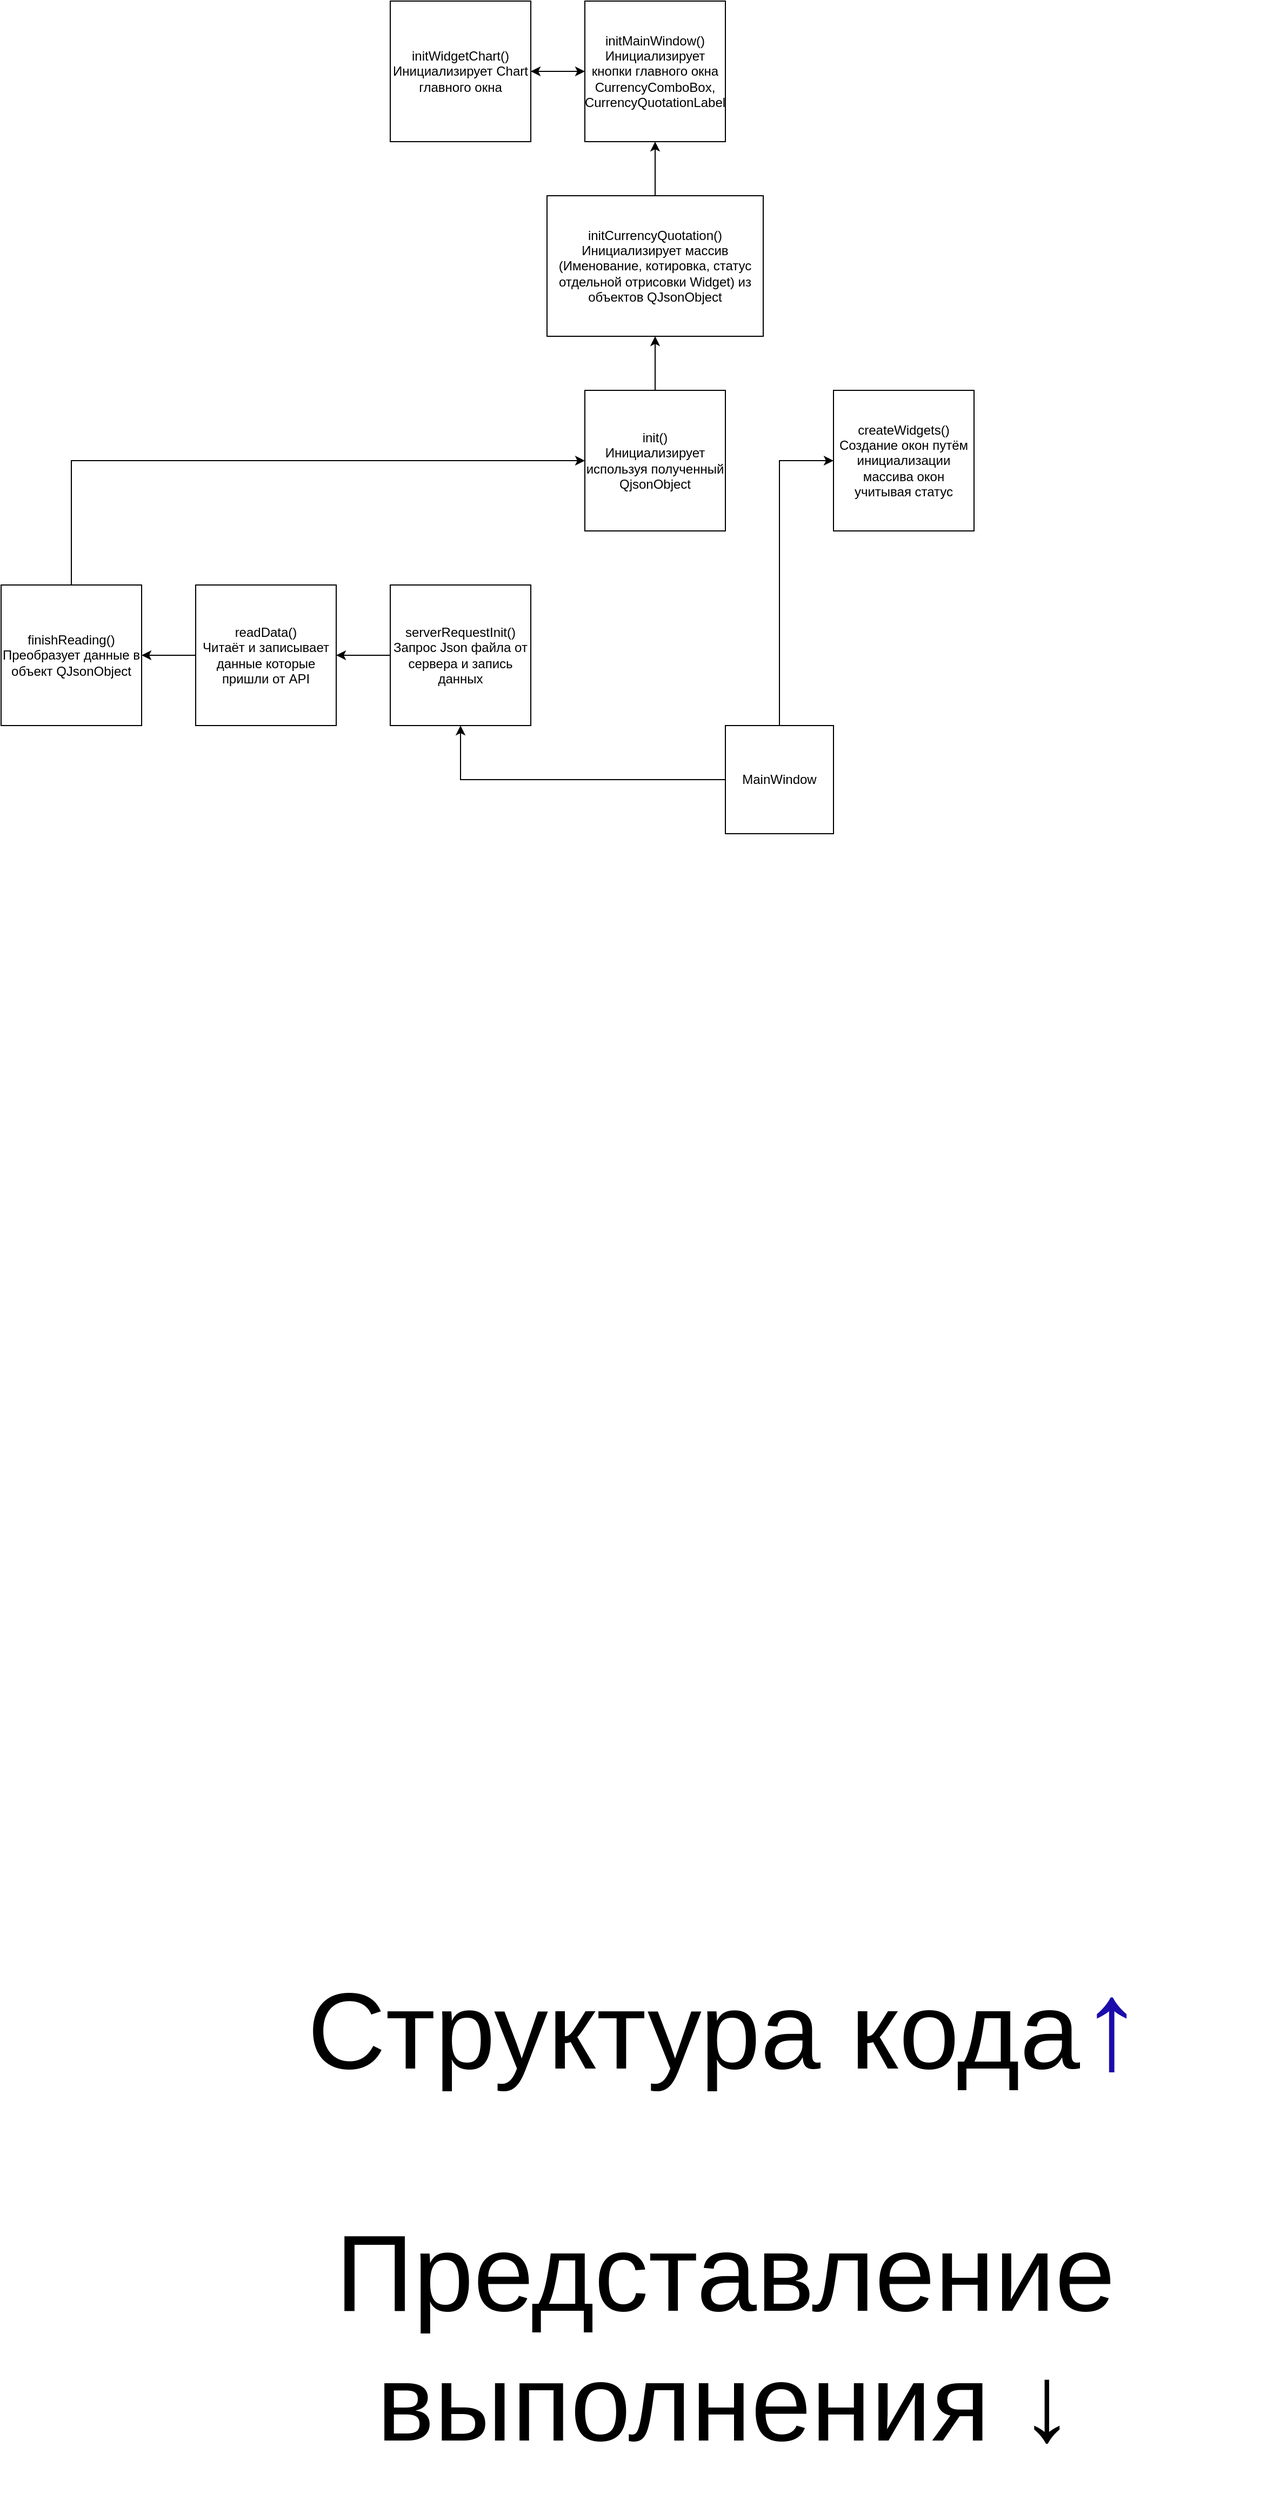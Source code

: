 <mxfile version="21.6.1" type="github">
  <diagram id="C5RBs43oDa-KdzZeNtuy" name="Page-1">
    <mxGraphModel dx="1431" dy="836" grid="1" gridSize="10" guides="1" tooltips="1" connect="1" arrows="1" fold="1" page="1" pageScale="1" pageWidth="2000" pageHeight="5000" math="0" shadow="0">
      <root>
        <mxCell id="WIyWlLk6GJQsqaUBKTNV-0" />
        <mxCell id="WIyWlLk6GJQsqaUBKTNV-1" parent="WIyWlLk6GJQsqaUBKTNV-0" />
        <mxCell id="bsw6Kp4nGpMMVDiLY85o-23" style="edgeStyle=orthogonalEdgeStyle;rounded=0;orthogonalLoop=1;jettySize=auto;html=1;entryX=0.5;entryY=1;entryDx=0;entryDy=0;" parent="WIyWlLk6GJQsqaUBKTNV-1" source="bsw6Kp4nGpMMVDiLY85o-0" target="bsw6Kp4nGpMMVDiLY85o-11" edge="1">
          <mxGeometry relative="1" as="geometry" />
        </mxCell>
        <mxCell id="bsw6Kp4nGpMMVDiLY85o-26" style="edgeStyle=orthogonalEdgeStyle;rounded=0;orthogonalLoop=1;jettySize=auto;html=1;entryX=0;entryY=0.5;entryDx=0;entryDy=0;exitX=0.5;exitY=0;exitDx=0;exitDy=0;" parent="WIyWlLk6GJQsqaUBKTNV-1" source="bsw6Kp4nGpMMVDiLY85o-21" target="bsw6Kp4nGpMMVDiLY85o-25" edge="1">
          <mxGeometry relative="1" as="geometry" />
        </mxCell>
        <mxCell id="bsw6Kp4nGpMMVDiLY85o-36" style="edgeStyle=orthogonalEdgeStyle;rounded=0;orthogonalLoop=1;jettySize=auto;html=1;entryX=0;entryY=0.5;entryDx=0;entryDy=0;" parent="WIyWlLk6GJQsqaUBKTNV-1" source="bsw6Kp4nGpMMVDiLY85o-0" target="bsw6Kp4nGpMMVDiLY85o-35" edge="1">
          <mxGeometry relative="1" as="geometry" />
        </mxCell>
        <mxCell id="bsw6Kp4nGpMMVDiLY85o-0" value="MainWindow" style="rounded=0;whiteSpace=wrap;html=1;" parent="WIyWlLk6GJQsqaUBKTNV-1" vertex="1">
          <mxGeometry x="1000" y="1160" width="100" height="100" as="geometry" />
        </mxCell>
        <mxCell id="bsw6Kp4nGpMMVDiLY85o-20" style="edgeStyle=orthogonalEdgeStyle;rounded=0;orthogonalLoop=1;jettySize=auto;html=1;entryX=1;entryY=0.5;entryDx=0;entryDy=0;" parent="WIyWlLk6GJQsqaUBKTNV-1" source="bsw6Kp4nGpMMVDiLY85o-11" target="bsw6Kp4nGpMMVDiLY85o-19" edge="1">
          <mxGeometry relative="1" as="geometry" />
        </mxCell>
        <mxCell id="bsw6Kp4nGpMMVDiLY85o-11" value="serverRequestInit()&lt;br style=&quot;border-color: var(--border-color);&quot;&gt;Запрос Json файла от сервера и запись данных" style="rounded=0;whiteSpace=wrap;html=1;" parent="WIyWlLk6GJQsqaUBKTNV-1" vertex="1">
          <mxGeometry x="690" y="1030" width="130" height="130" as="geometry" />
        </mxCell>
        <mxCell id="bsw6Kp4nGpMMVDiLY85o-15" value="&lt;font style=&quot;font-size: 100px;&quot;&gt;Структура кода&lt;a style=&quot;color: rgb(26, 13, 171); text-decoration-line: none; -webkit-tap-highlight-color: rgba(0, 0, 0, 0.1); outline: 0px; font-family: arial, sans-serif; text-align: left; background-color: rgb(255, 255, 255);&quot; data-jrwt=&quot;1&quot; data-cthref=&quot;/url?sa=t&amp;amp;rct=j&amp;amp;q=&amp;amp;esrc=s&amp;amp;source=web&amp;amp;cd=&amp;amp;ved=2ahUKEwiC8NmU4IOAAxWaIRAIHfAIAo8QFnoECA8QAw&amp;amp;url=https%3A%2F%2Fsymbl.cc%2Fru%2F2191%2F%23%3A~%3Atext%3D%25D0%25A1%25D1%2582%25D1%2580%25D0%25B5%25D0%25BB%25D0%25BA%25D1%2583%2520%25D0%25B2%25D0%25B2%25D0%25B5%25D1%2580%25D1%2585%2520%25D0%25B8%25D1%2581%25D0%25BF%25D0%25BE%25D0%25BB%25D1%258C%25D0%25B7%25D1%2583%25D1%258E%25D1%2582%2520%25D0%25B4%25D0%25BB%25D1%258F%2520%25D0%25B7%25D0%25B0%25D0%25BF%25D0%25B8%25D1%2581%25D0%25B8%2C%25D0%25B2%25D0%25B5%25D1%2580%25D1%2581%25D0%25B8%25D0%25B8%25201.1%2520%25D0%25B2%25201993%2520%25D0%25B3.&amp;amp;usg=AOvVaw2KubObDzfMly54Mnot6bmY&amp;amp;opi=89978449&quot; data-ctbtn=&quot;0&quot; data-ved=&quot;2ahUKEwiC8NmU4IOAAxWaIRAIHfAIAo8QFnoECA8QAw&quot; data-usg=&quot;AOvVaw2KubObDzfMly54Mnot6bmY&quot; data-jsarwt=&quot;1&quot; href=&quot;https://www.google.com/url?sa=t&amp;amp;rct=j&amp;amp;q=&amp;amp;esrc=s&amp;amp;source=web&amp;amp;cd=&amp;amp;ved=2ahUKEwiC8NmU4IOAAxWaIRAIHfAIAo8QFnoECA8QAw&amp;amp;url=https%3A%2F%2Fsymbl.cc%2Fru%2F2191%2F%23%3A~%3Atext%3D%25D0%25A1%25D1%2582%25D1%2580%25D0%25B5%25D0%25BB%25D0%25BA%25D1%2583%2520%25D0%25B2%25D0%25B2%25D0%25B5%25D1%2580%25D1%2585%2520%25D0%25B8%25D1%2581%25D0%25BF%25D0%25BE%25D0%25BB%25D1%258C%25D0%25B7%25D1%2583%25D1%258E%25D1%2582%2520%25D0%25B4%25D0%25BB%25D1%258F%2520%25D0%25B7%25D0%25B0%25D0%25BF%25D0%25B8%25D1%2581%25D0%25B8%2C%25D0%25B2%25D0%25B5%25D1%2580%25D1%2581%25D0%25B8%25D0%25B8%25201.1%2520%25D0%25B2%25201993%2520%25D0%25B3.&amp;amp;usg=AOvVaw2KubObDzfMly54Mnot6bmY&amp;amp;opi=89978449&quot;&gt;&lt;h3 style=&quot;font-weight: 400; margin: 18px 0px 0px; padding: 5px 0px 0px; line-height: 1.3; display: inline-block;&quot; class=&quot;LC20lb MBeuO DKV0Md&quot;&gt;↑&lt;/h3&gt;&lt;/a&gt;&lt;/font&gt;" style="text;html=1;strokeColor=none;fillColor=none;align=center;verticalAlign=middle;whiteSpace=wrap;rounded=0;" parent="WIyWlLk6GJQsqaUBKTNV-1" vertex="1">
          <mxGeometry x="500" y="2200" width="1000" height="300" as="geometry" />
        </mxCell>
        <mxCell id="bsw6Kp4nGpMMVDiLY85o-17" value="&lt;font style=&quot;font-size: 100px;&quot;&gt;Представление выполнения ↓&lt;/font&gt;" style="text;html=1;strokeColor=none;fillColor=none;align=center;verticalAlign=middle;whiteSpace=wrap;rounded=0;" parent="WIyWlLk6GJQsqaUBKTNV-1" vertex="1">
          <mxGeometry x="500" y="2500" width="1000" height="300" as="geometry" />
        </mxCell>
        <mxCell id="bsw6Kp4nGpMMVDiLY85o-24" style="edgeStyle=orthogonalEdgeStyle;rounded=0;orthogonalLoop=1;jettySize=auto;html=1;entryX=1;entryY=0.5;entryDx=0;entryDy=0;" parent="WIyWlLk6GJQsqaUBKTNV-1" source="bsw6Kp4nGpMMVDiLY85o-19" target="bsw6Kp4nGpMMVDiLY85o-21" edge="1">
          <mxGeometry relative="1" as="geometry" />
        </mxCell>
        <mxCell id="bsw6Kp4nGpMMVDiLY85o-19" value="readData()&lt;br&gt;Читаёт и записывает данные которые пришли от API" style="rounded=0;whiteSpace=wrap;html=1;" parent="WIyWlLk6GJQsqaUBKTNV-1" vertex="1">
          <mxGeometry x="510" y="1030" width="130" height="130" as="geometry" />
        </mxCell>
        <mxCell id="bsw6Kp4nGpMMVDiLY85o-21" value="finishReading()&lt;br&gt;Преобразует данные в объект&amp;nbsp;QJsonObject" style="rounded=0;whiteSpace=wrap;html=1;" parent="WIyWlLk6GJQsqaUBKTNV-1" vertex="1">
          <mxGeometry x="330" y="1030" width="130" height="130" as="geometry" />
        </mxCell>
        <mxCell id="bsw6Kp4nGpMMVDiLY85o-28" style="edgeStyle=orthogonalEdgeStyle;rounded=0;orthogonalLoop=1;jettySize=auto;html=1;entryX=0.5;entryY=1;entryDx=0;entryDy=0;" parent="WIyWlLk6GJQsqaUBKTNV-1" source="bsw6Kp4nGpMMVDiLY85o-25" target="bsw6Kp4nGpMMVDiLY85o-27" edge="1">
          <mxGeometry relative="1" as="geometry" />
        </mxCell>
        <mxCell id="bsw6Kp4nGpMMVDiLY85o-25" value="init()&lt;br&gt;Инициализирует используя полученный QjsonObject" style="rounded=0;whiteSpace=wrap;html=1;" parent="WIyWlLk6GJQsqaUBKTNV-1" vertex="1">
          <mxGeometry x="870" y="850" width="130" height="130" as="geometry" />
        </mxCell>
        <mxCell id="bsw6Kp4nGpMMVDiLY85o-38" style="edgeStyle=orthogonalEdgeStyle;rounded=0;orthogonalLoop=1;jettySize=auto;html=1;" parent="WIyWlLk6GJQsqaUBKTNV-1" source="bsw6Kp4nGpMMVDiLY85o-27" target="bsw6Kp4nGpMMVDiLY85o-37" edge="1">
          <mxGeometry relative="1" as="geometry" />
        </mxCell>
        <mxCell id="bsw6Kp4nGpMMVDiLY85o-27" value="initCurrencyQuotation()&lt;br&gt;Инициализирует массив (Именование, котировка, статус отдельной отрисовки Widget) из объектов QJsonObject" style="rounded=0;whiteSpace=wrap;html=1;" parent="WIyWlLk6GJQsqaUBKTNV-1" vertex="1">
          <mxGeometry x="835" y="670" width="200" height="130" as="geometry" />
        </mxCell>
        <mxCell id="bsw6Kp4nGpMMVDiLY85o-35" value="createWidgets()&lt;br&gt;Создание окон путём инициализации массива окон учитывая статус" style="rounded=0;whiteSpace=wrap;html=1;" parent="WIyWlLk6GJQsqaUBKTNV-1" vertex="1">
          <mxGeometry x="1100" y="850" width="130" height="130" as="geometry" />
        </mxCell>
        <mxCell id="Z9Zv_pt474qr3kunD1HW-3" style="edgeStyle=orthogonalEdgeStyle;rounded=0;orthogonalLoop=1;jettySize=auto;html=1;" edge="1" parent="WIyWlLk6GJQsqaUBKTNV-1" source="bsw6Kp4nGpMMVDiLY85o-37" target="Z9Zv_pt474qr3kunD1HW-0">
          <mxGeometry relative="1" as="geometry" />
        </mxCell>
        <mxCell id="bsw6Kp4nGpMMVDiLY85o-37" value="initMainWindow()&lt;br&gt;Инициализирует кнопки главного окна&lt;br&gt;CurrencyComboBox, CurrencyQuotationLabel" style="rounded=0;whiteSpace=wrap;html=1;" parent="WIyWlLk6GJQsqaUBKTNV-1" vertex="1">
          <mxGeometry x="870" y="490" width="130" height="130" as="geometry" />
        </mxCell>
        <mxCell id="Z9Zv_pt474qr3kunD1HW-2" style="edgeStyle=orthogonalEdgeStyle;rounded=0;orthogonalLoop=1;jettySize=auto;html=1;entryX=0;entryY=0.5;entryDx=0;entryDy=0;" edge="1" parent="WIyWlLk6GJQsqaUBKTNV-1" source="Z9Zv_pt474qr3kunD1HW-0" target="bsw6Kp4nGpMMVDiLY85o-37">
          <mxGeometry relative="1" as="geometry" />
        </mxCell>
        <mxCell id="Z9Zv_pt474qr3kunD1HW-0" value="initWidgetChart()&lt;br&gt;Инициализирует Chart главного окна" style="rounded=0;whiteSpace=wrap;html=1;" vertex="1" parent="WIyWlLk6GJQsqaUBKTNV-1">
          <mxGeometry x="690" y="490" width="130" height="130" as="geometry" />
        </mxCell>
      </root>
    </mxGraphModel>
  </diagram>
</mxfile>
